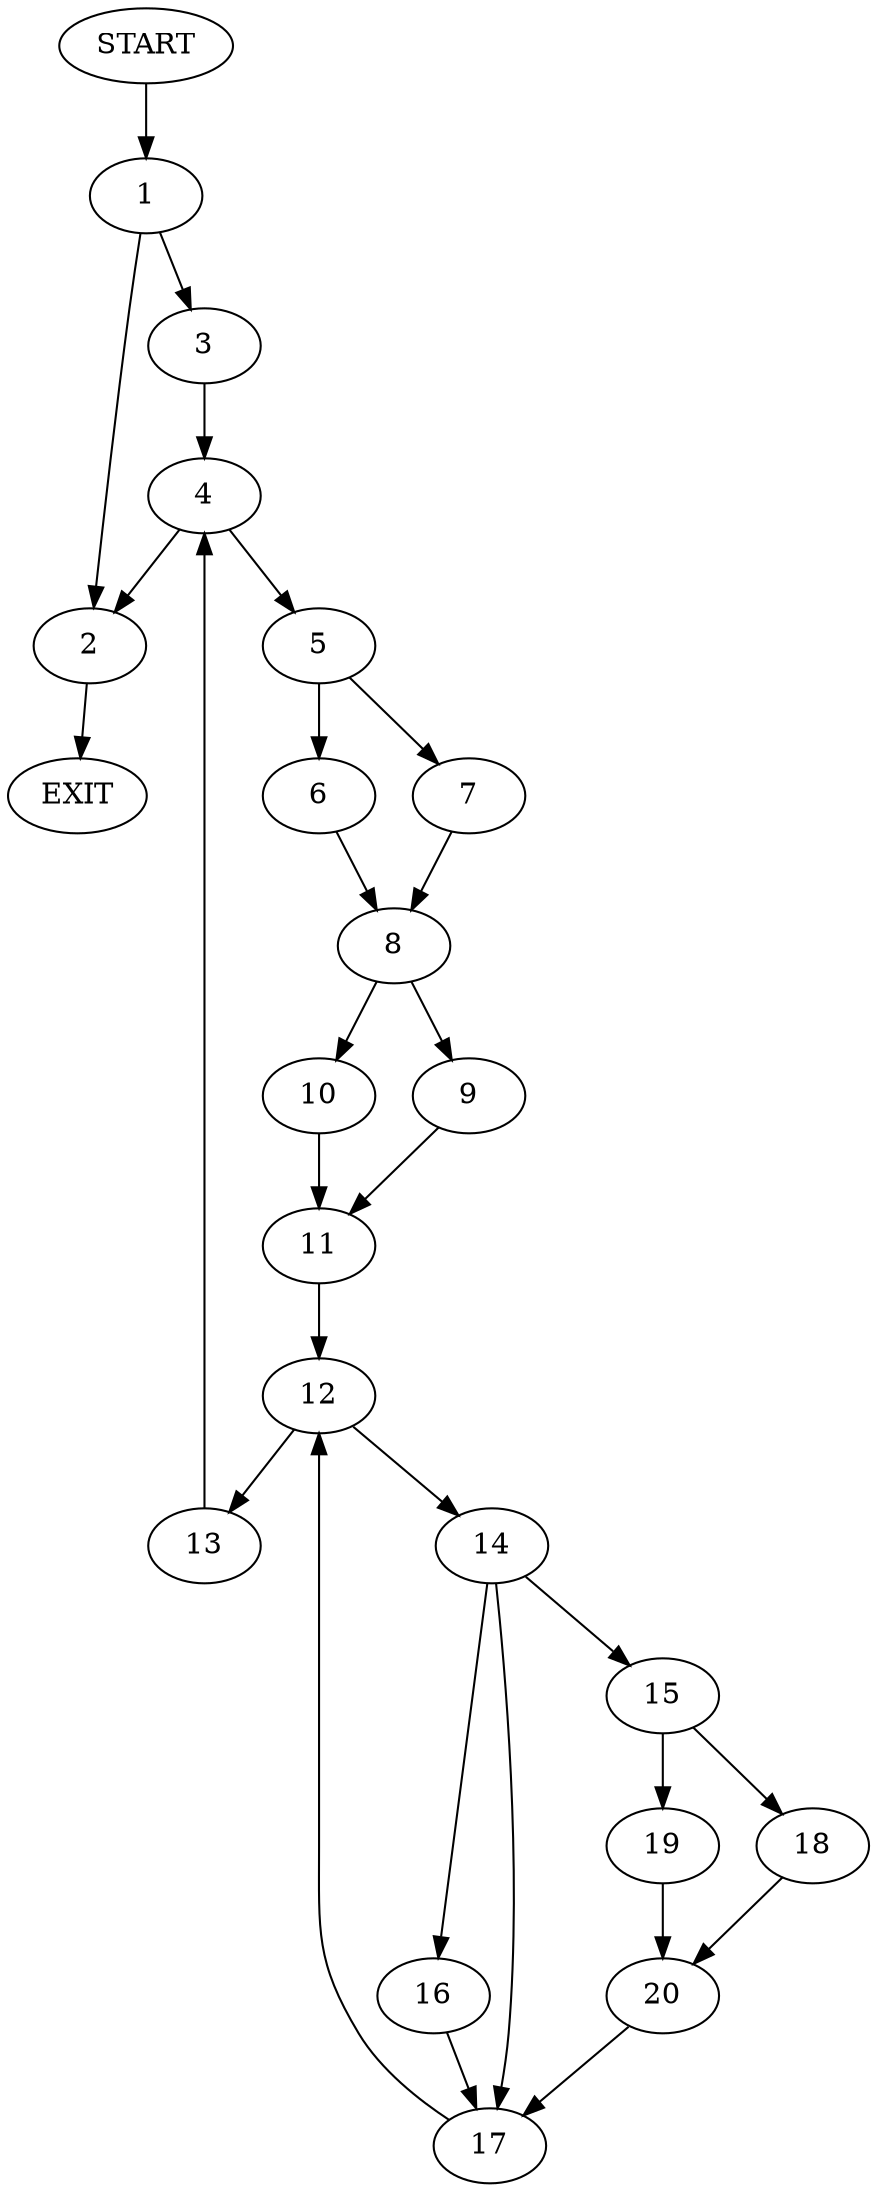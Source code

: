 digraph {
0 [label="START"]
21 [label="EXIT"]
0 -> 1
1 -> 2
1 -> 3
3 -> 4
2 -> 21
4 -> 2
4 -> 5
5 -> 6
5 -> 7
6 -> 8
7 -> 8
8 -> 9
8 -> 10
9 -> 11
10 -> 11
11 -> 12
12 -> 13
12 -> 14
13 -> 4
14 -> 15
14 -> 16
14 -> 17
17 -> 12
15 -> 18
15 -> 19
16 -> 17
18 -> 20
19 -> 20
20 -> 17
}
